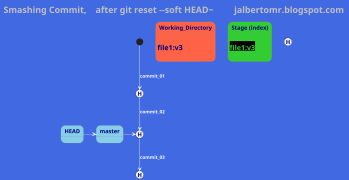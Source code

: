 @startuml
scale 350 width
title <color:silver><size:25>Smashing Commit,    after git reset --soft HEAD~         jalbertomr.blogspot.com
skinparam backgroundColor royalblue
skinparam arrowcolor white
skinparam arrowfontStyle bold
skinparam arrowfontcolor w

skinparam state {
  backgroundColor SkyBlue
  BorderColor gray
  backgroundColor<< Stage >> LimeGreen
  backgroundColor<< WorkDir >> Tomato
  backgroundColor<< History >> Khaki
  FontSize 16
  FontStyle bold
  fontcolor navy
}

state Working_Directory << WorkDir >>
state "Stage (index)" as Stage  << Stage >>
state _HEAD <<History>>

state HEAD
state master
state 289e5c1 <<History>>
state 5cd6744 <<History>>
state 95575a2 <<History>>


[*] --> 289e5c1 : commit_01
289e5c1 --> 5cd6744 : commit_02
5cd6744 --> 95575a2 : commit_03
289e5c1 : <size:20>file1:v1\n
5cd6744 : <size:20>file1:v2\n
95575a2 : <size:20>file1:v3\n
HEAD -right-> master
master -right-> 5cd6744

Working_Directory : \n<size:20>file1:v3\n
Stage : \n<size:20><color:limegreen><back:black><b>file1:v3\n
_HEAD : <size:16>5cd6744\n<size:20>file1:v2\n



@enduml